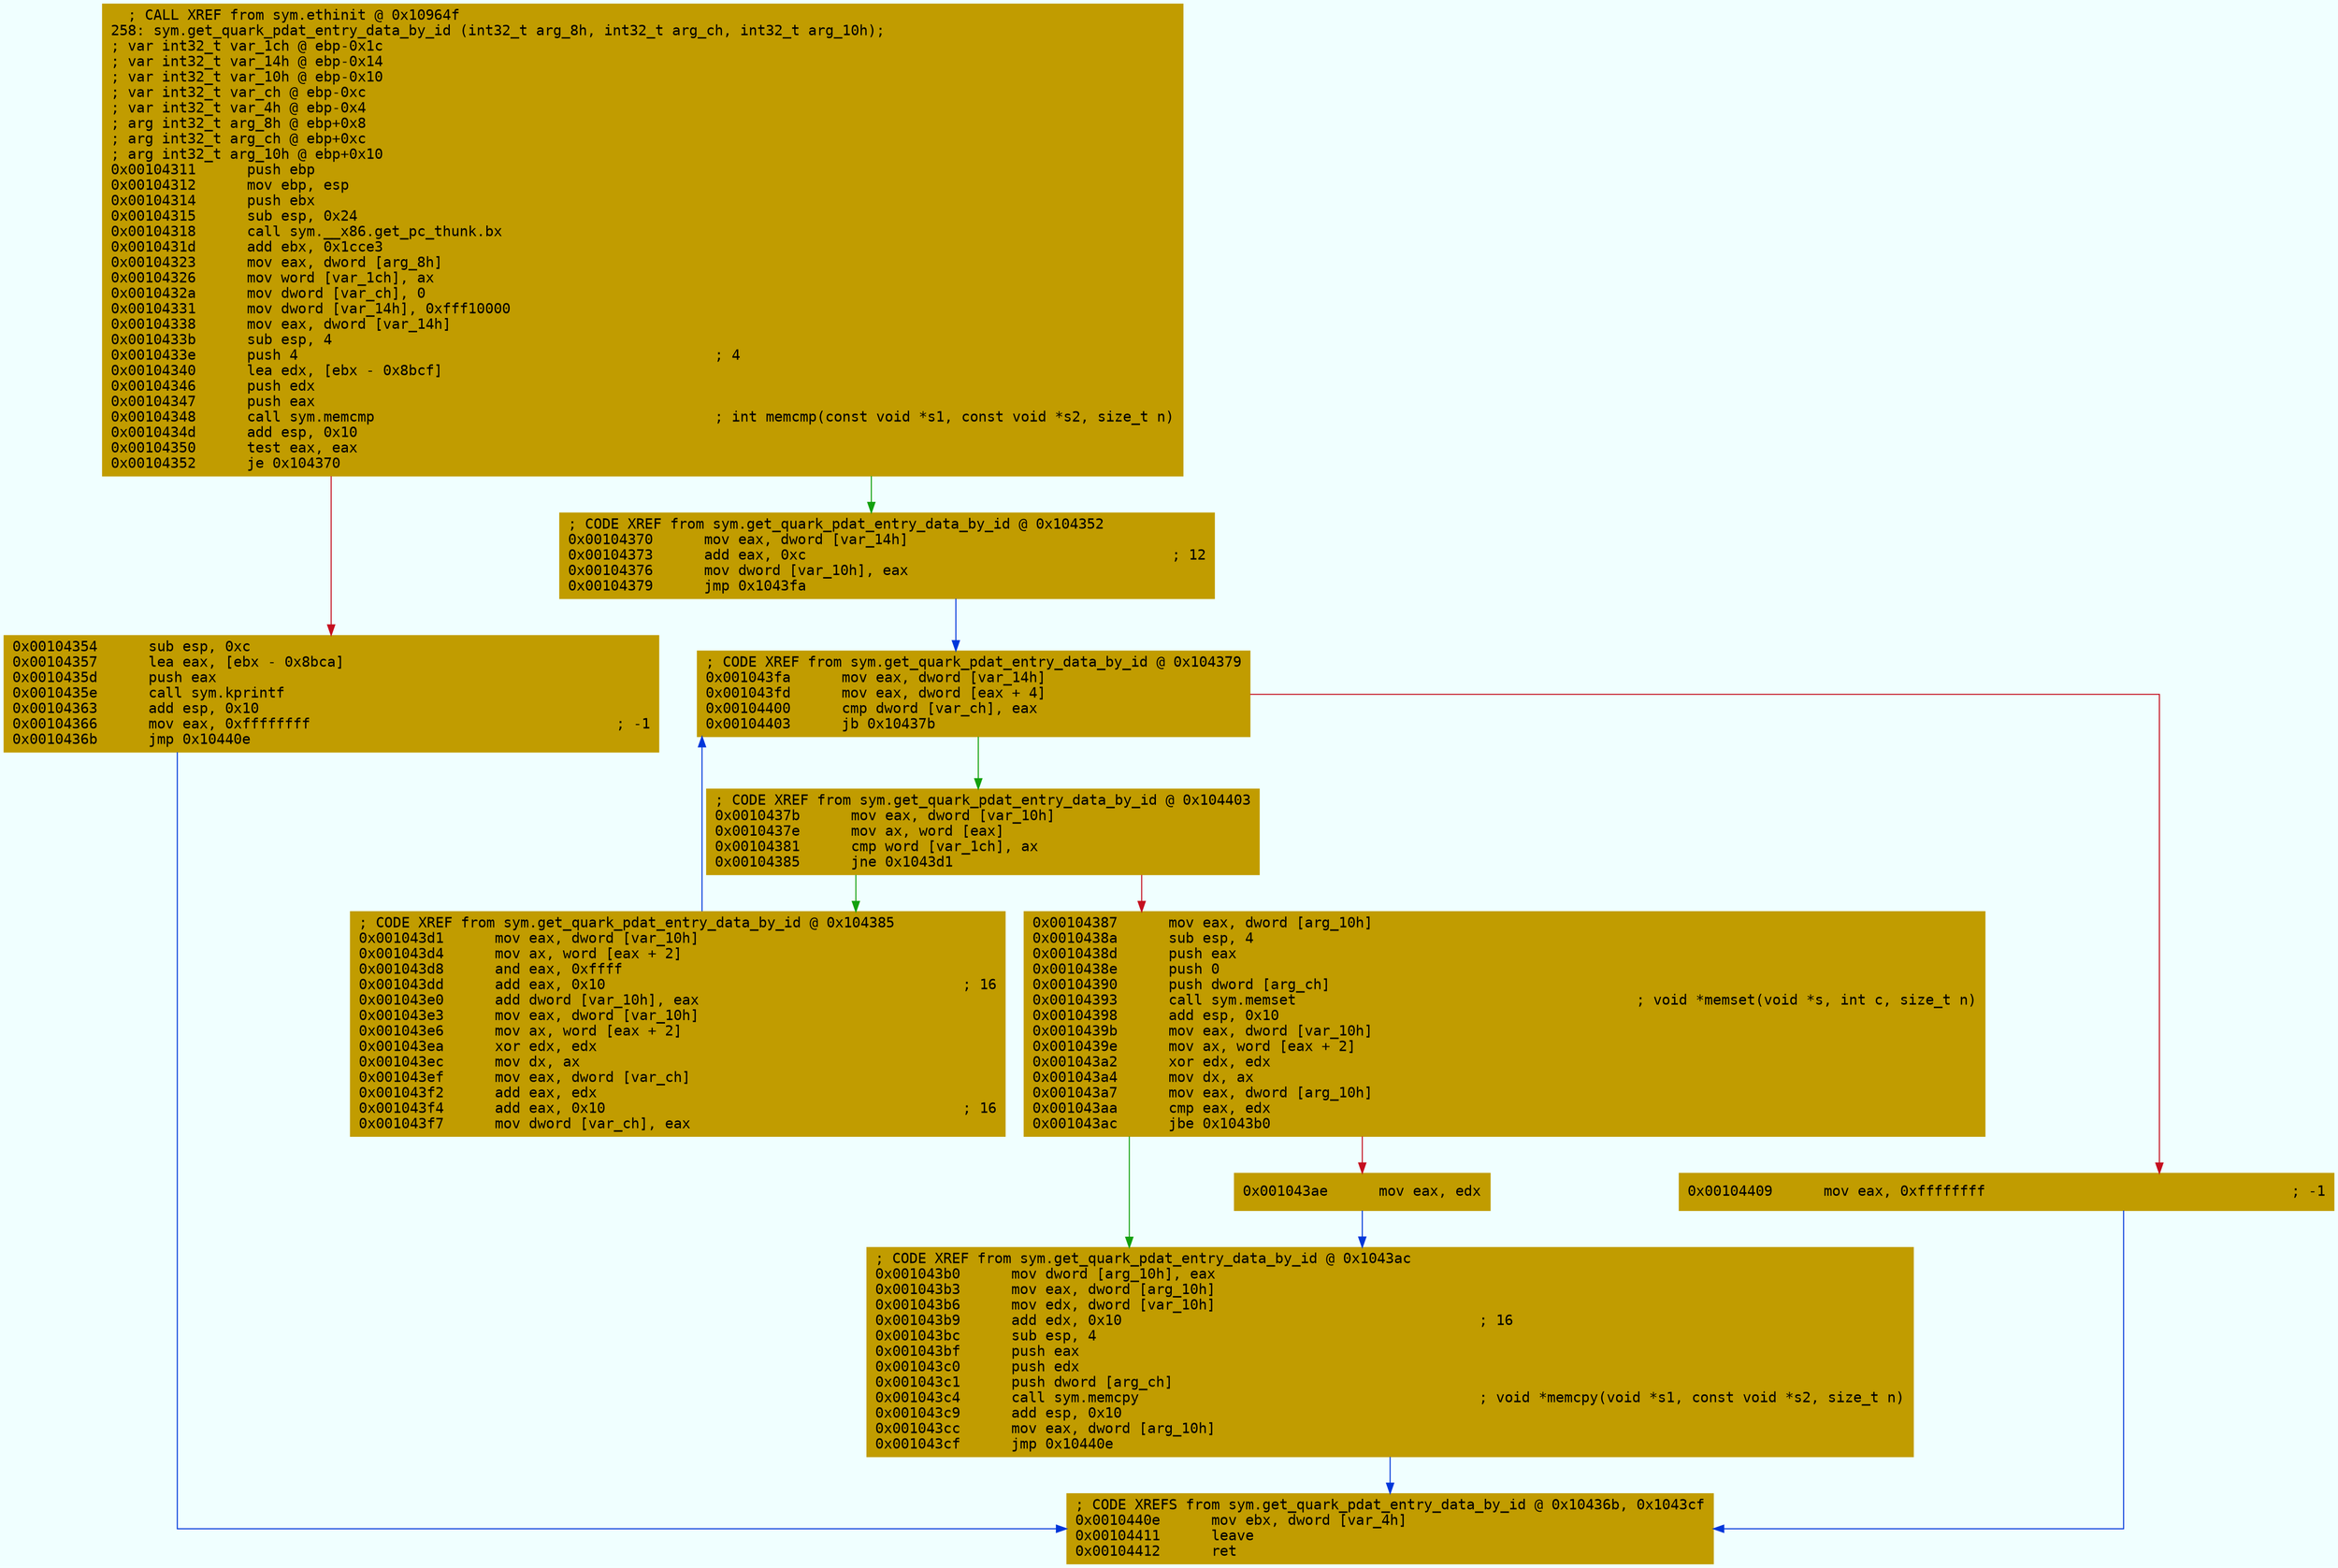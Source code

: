 digraph code {
	graph [bgcolor=azure fontsize=8 fontname="Courier" splines="ortho"];
	node [fillcolor=gray style=filled shape=box];
	edge [arrowhead="normal"];
	"0x00104311" [URL="sym.get_quark_pdat_entry_data_by_id/0x00104311", fillcolor="#c19c00",color="#c19c00", fontname="Courier",label="  ; CALL XREF from sym.ethinit @ 0x10964f\l258: sym.get_quark_pdat_entry_data_by_id (int32_t arg_8h, int32_t arg_ch, int32_t arg_10h);\l; var int32_t var_1ch @ ebp-0x1c\l; var int32_t var_14h @ ebp-0x14\l; var int32_t var_10h @ ebp-0x10\l; var int32_t var_ch @ ebp-0xc\l; var int32_t var_4h @ ebp-0x4\l; arg int32_t arg_8h @ ebp+0x8\l; arg int32_t arg_ch @ ebp+0xc\l; arg int32_t arg_10h @ ebp+0x10\l0x00104311      push ebp\l0x00104312      mov ebp, esp\l0x00104314      push ebx\l0x00104315      sub esp, 0x24\l0x00104318      call sym.__x86.get_pc_thunk.bx\l0x0010431d      add ebx, 0x1cce3\l0x00104323      mov eax, dword [arg_8h]\l0x00104326      mov word [var_1ch], ax\l0x0010432a      mov dword [var_ch], 0\l0x00104331      mov dword [var_14h], 0xfff10000\l0x00104338      mov eax, dword [var_14h]\l0x0010433b      sub esp, 4\l0x0010433e      push 4                                                 ; 4\l0x00104340      lea edx, [ebx - 0x8bcf]\l0x00104346      push edx\l0x00104347      push eax\l0x00104348      call sym.memcmp                                        ; int memcmp(const void *s1, const void *s2, size_t n)\l0x0010434d      add esp, 0x10\l0x00104350      test eax, eax\l0x00104352      je 0x104370\l"]
	"0x00104354" [URL="sym.get_quark_pdat_entry_data_by_id/0x00104354", fillcolor="#c19c00",color="#c19c00", fontname="Courier",label="0x00104354      sub esp, 0xc\l0x00104357      lea eax, [ebx - 0x8bca]\l0x0010435d      push eax\l0x0010435e      call sym.kprintf\l0x00104363      add esp, 0x10\l0x00104366      mov eax, 0xffffffff                                    ; -1\l0x0010436b      jmp 0x10440e\l"]
	"0x00104370" [URL="sym.get_quark_pdat_entry_data_by_id/0x00104370", fillcolor="#c19c00",color="#c19c00", fontname="Courier",label="; CODE XREF from sym.get_quark_pdat_entry_data_by_id @ 0x104352\l0x00104370      mov eax, dword [var_14h]\l0x00104373      add eax, 0xc                                           ; 12\l0x00104376      mov dword [var_10h], eax\l0x00104379      jmp 0x1043fa\l"]
	"0x0010437b" [URL="sym.get_quark_pdat_entry_data_by_id/0x0010437b", fillcolor="#c19c00",color="#c19c00", fontname="Courier",label="; CODE XREF from sym.get_quark_pdat_entry_data_by_id @ 0x104403\l0x0010437b      mov eax, dword [var_10h]\l0x0010437e      mov ax, word [eax]\l0x00104381      cmp word [var_1ch], ax\l0x00104385      jne 0x1043d1\l"]
	"0x00104387" [URL="sym.get_quark_pdat_entry_data_by_id/0x00104387", fillcolor="#c19c00",color="#c19c00", fontname="Courier",label="0x00104387      mov eax, dword [arg_10h]\l0x0010438a      sub esp, 4\l0x0010438d      push eax\l0x0010438e      push 0\l0x00104390      push dword [arg_ch]\l0x00104393      call sym.memset                                        ; void *memset(void *s, int c, size_t n)\l0x00104398      add esp, 0x10\l0x0010439b      mov eax, dword [var_10h]\l0x0010439e      mov ax, word [eax + 2]\l0x001043a2      xor edx, edx\l0x001043a4      mov dx, ax\l0x001043a7      mov eax, dword [arg_10h]\l0x001043aa      cmp eax, edx\l0x001043ac      jbe 0x1043b0\l"]
	"0x001043ae" [URL="sym.get_quark_pdat_entry_data_by_id/0x001043ae", fillcolor="#c19c00",color="#c19c00", fontname="Courier",label="0x001043ae      mov eax, edx\l"]
	"0x001043b0" [URL="sym.get_quark_pdat_entry_data_by_id/0x001043b0", fillcolor="#c19c00",color="#c19c00", fontname="Courier",label="; CODE XREF from sym.get_quark_pdat_entry_data_by_id @ 0x1043ac\l0x001043b0      mov dword [arg_10h], eax\l0x001043b3      mov eax, dword [arg_10h]\l0x001043b6      mov edx, dword [var_10h]\l0x001043b9      add edx, 0x10                                          ; 16\l0x001043bc      sub esp, 4\l0x001043bf      push eax\l0x001043c0      push edx\l0x001043c1      push dword [arg_ch]\l0x001043c4      call sym.memcpy                                        ; void *memcpy(void *s1, const void *s2, size_t n)\l0x001043c9      add esp, 0x10\l0x001043cc      mov eax, dword [arg_10h]\l0x001043cf      jmp 0x10440e\l"]
	"0x001043d1" [URL="sym.get_quark_pdat_entry_data_by_id/0x001043d1", fillcolor="#c19c00",color="#c19c00", fontname="Courier",label="; CODE XREF from sym.get_quark_pdat_entry_data_by_id @ 0x104385\l0x001043d1      mov eax, dword [var_10h]\l0x001043d4      mov ax, word [eax + 2]\l0x001043d8      and eax, 0xffff\l0x001043dd      add eax, 0x10                                          ; 16\l0x001043e0      add dword [var_10h], eax\l0x001043e3      mov eax, dword [var_10h]\l0x001043e6      mov ax, word [eax + 2]\l0x001043ea      xor edx, edx\l0x001043ec      mov dx, ax\l0x001043ef      mov eax, dword [var_ch]\l0x001043f2      add eax, edx\l0x001043f4      add eax, 0x10                                          ; 16\l0x001043f7      mov dword [var_ch], eax\l"]
	"0x001043fa" [URL="sym.get_quark_pdat_entry_data_by_id/0x001043fa", fillcolor="#c19c00",color="#c19c00", fontname="Courier",label="; CODE XREF from sym.get_quark_pdat_entry_data_by_id @ 0x104379\l0x001043fa      mov eax, dword [var_14h]\l0x001043fd      mov eax, dword [eax + 4]\l0x00104400      cmp dword [var_ch], eax\l0x00104403      jb 0x10437b\l"]
	"0x00104409" [URL="sym.get_quark_pdat_entry_data_by_id/0x00104409", fillcolor="#c19c00",color="#c19c00", fontname="Courier",label="0x00104409      mov eax, 0xffffffff                                    ; -1\l"]
	"0x0010440e" [URL="sym.get_quark_pdat_entry_data_by_id/0x0010440e", fillcolor="#c19c00",color="#c19c00", fontname="Courier",label="; CODE XREFS from sym.get_quark_pdat_entry_data_by_id @ 0x10436b, 0x1043cf\l0x0010440e      mov ebx, dword [var_4h]\l0x00104411      leave\l0x00104412      ret\l"]
        "0x00104311" -> "0x00104370" [color="#13a10e"];
        "0x00104311" -> "0x00104354" [color="#c50f1f"];
        "0x00104354" -> "0x0010440e" [color="#0037da"];
        "0x00104370" -> "0x001043fa" [color="#0037da"];
        "0x0010437b" -> "0x001043d1" [color="#13a10e"];
        "0x0010437b" -> "0x00104387" [color="#c50f1f"];
        "0x00104387" -> "0x001043b0" [color="#13a10e"];
        "0x00104387" -> "0x001043ae" [color="#c50f1f"];
        "0x001043ae" -> "0x001043b0" [color="#0037da"];
        "0x001043b0" -> "0x0010440e" [color="#0037da"];
        "0x001043d1" -> "0x001043fa" [color="#0037da"];
        "0x001043fa" -> "0x0010437b" [color="#13a10e"];
        "0x001043fa" -> "0x00104409" [color="#c50f1f"];
        "0x00104409" -> "0x0010440e" [color="#0037da"];
}
